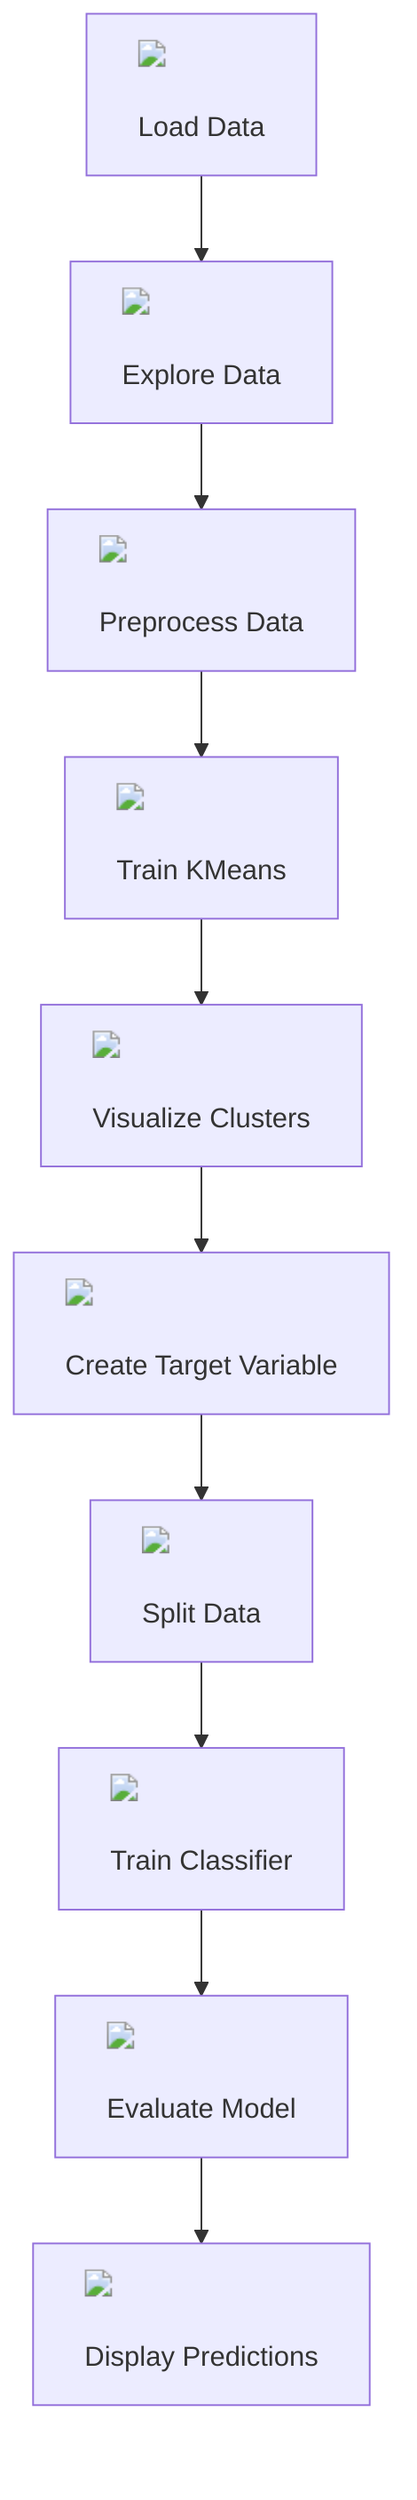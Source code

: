 flowchart TD
    A["<img src='icons/file.svg'/> <br/> Load Data"] --> B["<img src='table.svg'/> <br/> Explore Data"]
    B --> C["<img src='column_split.svg'/> <br/> Preprocess Data"]
    C --> D["<img src='brain.svg'/> <br/> Train KMeans"]
    D --> E["<img src='scatter_plot_template.svg'/> <br/> Visualize Clusters"]
    E --> F["<img src='table.svg'/> <br/> Create Target Variable"]
    F --> G["<img src='table.svg'/> <br/> Split Data"]
    G --> H["<img src='brain.svg'/> <br/> Train Classifier"]
    H --> I["<img src='table.svg'/> <br/> Evaluate Model"]
    I --> J["<img src='table.svg'/> <br/> Display Predictions"]